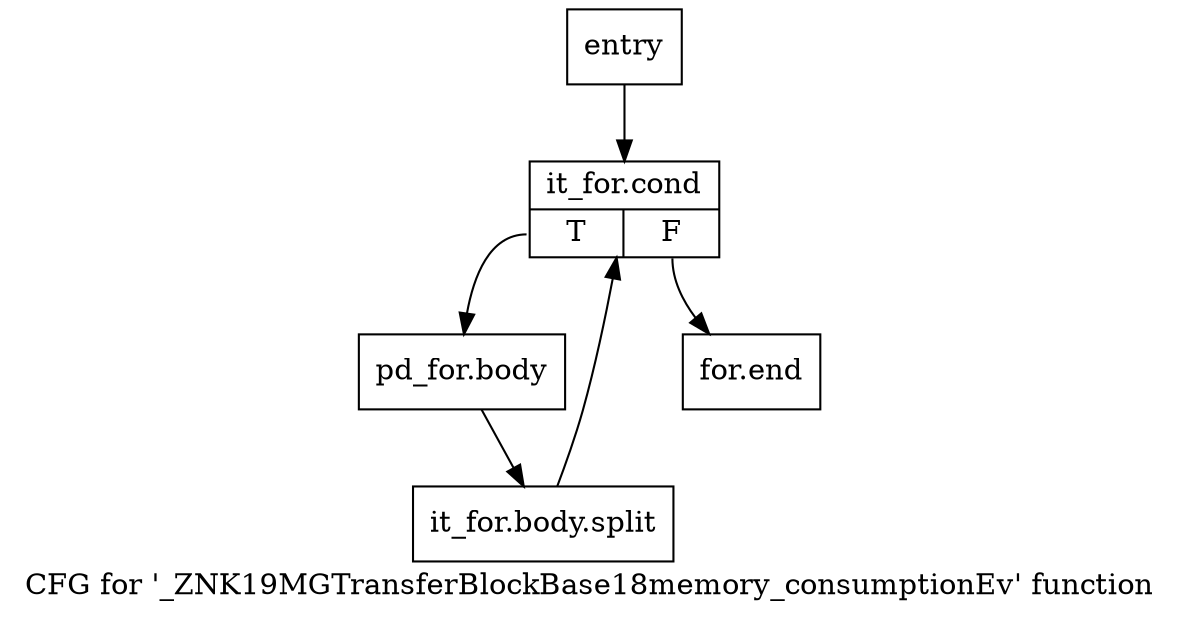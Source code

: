 digraph "CFG for '_ZNK19MGTransferBlockBase18memory_consumptionEv' function" {
	label="CFG for '_ZNK19MGTransferBlockBase18memory_consumptionEv' function";

	Node0x67748f0 [shape=record,label="{entry}"];
	Node0x67748f0 -> Node0x6774940;
	Node0x6774940 [shape=record,label="{it_for.cond|{<s0>T|<s1>F}}"];
	Node0x6774940:s0 -> Node0x6774990;
	Node0x6774940:s1 -> Node0x67749e0;
	Node0x6774990 [shape=record,label="{pd_for.body}"];
	Node0x6774990 -> Node0xadf3e20;
	Node0xadf3e20 [shape=record,label="{it_for.body.split}"];
	Node0xadf3e20 -> Node0x6774940;
	Node0x67749e0 [shape=record,label="{for.end}"];
}
